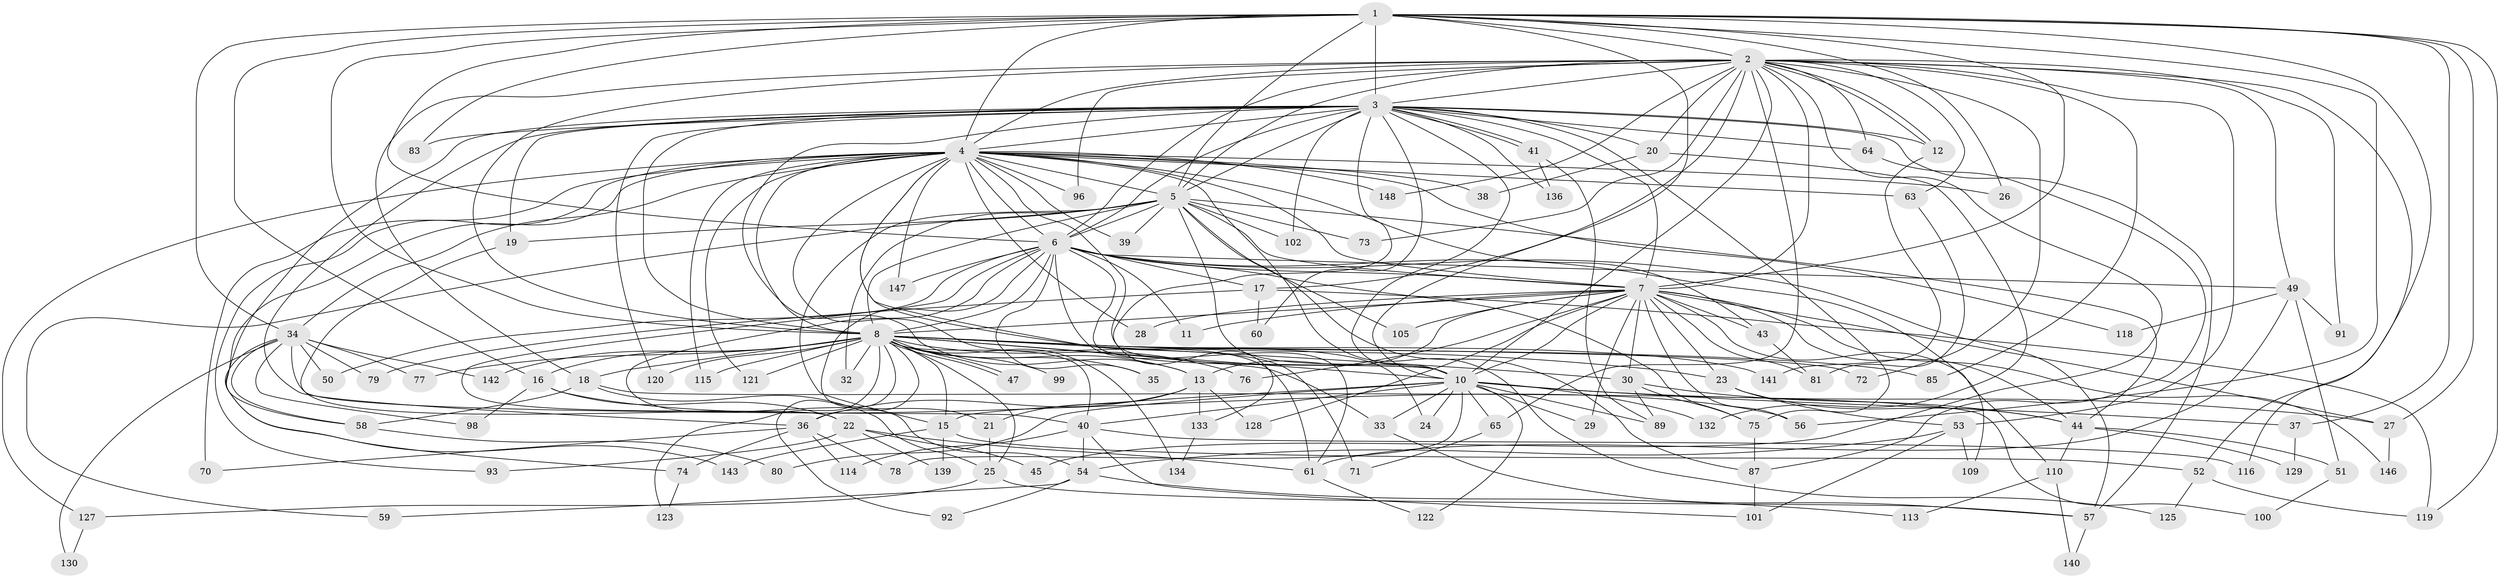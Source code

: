 // original degree distribution, {19: 0.006711409395973154, 28: 0.006711409395973154, 27: 0.006711409395973154, 34: 0.006711409395973154, 20: 0.006711409395973154, 24: 0.013422818791946308, 32: 0.006711409395973154, 18: 0.006711409395973154, 21: 0.006711409395973154, 3: 0.1610738255033557, 4: 0.09395973154362416, 7: 0.026845637583892617, 8: 0.006711409395973154, 5: 0.06040268456375839, 6: 0.013422818791946308, 2: 0.5637583892617449, 10: 0.006711409395973154}
// Generated by graph-tools (version 1.1) at 2025/11/02/27/25 16:11:01]
// undirected, 112 vertices, 264 edges
graph export_dot {
graph [start="1"]
  node [color=gray90,style=filled];
  1 [super="+124"];
  2 [super="+55"];
  3 [super="+104"];
  4 [super="+137"];
  5 [super="+97"];
  6 [super="+48"];
  7 [super="+14"];
  8 [super="+9"];
  10 [super="+31"];
  11 [super="+103"];
  12 [super="+145"];
  13 [super="+67"];
  15 [super="+68"];
  16;
  17;
  18;
  19 [super="+42"];
  20;
  21;
  22 [super="+86"];
  23 [super="+94"];
  24;
  25 [super="+111"];
  26;
  27 [super="+112"];
  28 [super="+62"];
  29;
  30 [super="+108"];
  32;
  33 [super="+138"];
  34 [super="+90"];
  35;
  36 [super="+106"];
  37 [super="+84"];
  38 [super="+66"];
  39;
  40 [super="+46"];
  41 [super="+107"];
  43 [super="+117"];
  44 [super="+82"];
  45;
  47;
  49 [super="+88"];
  50;
  51;
  52;
  53;
  54 [super="+149"];
  56 [super="+126"];
  57;
  58;
  59;
  60;
  61 [super="+69"];
  63;
  64;
  65;
  70;
  71 [super="+95"];
  72;
  73;
  74;
  75;
  76;
  77;
  78;
  79;
  80;
  81;
  83;
  85;
  87 [super="+131"];
  89;
  91;
  92;
  93;
  96;
  98;
  99;
  100;
  101 [super="+144"];
  102;
  105;
  109;
  110;
  113;
  114;
  115;
  116;
  118;
  119 [super="+135"];
  120;
  121;
  122;
  123;
  125;
  127;
  128;
  129;
  130;
  132;
  133;
  134;
  136;
  139;
  140;
  141;
  142;
  143;
  146;
  147;
  148;
  1 -- 2;
  1 -- 3;
  1 -- 4;
  1 -- 5;
  1 -- 6 [weight=2];
  1 -- 7;
  1 -- 8 [weight=2];
  1 -- 10;
  1 -- 16;
  1 -- 26;
  1 -- 34;
  1 -- 37;
  1 -- 83;
  1 -- 116;
  1 -- 119;
  1 -- 56;
  1 -- 27;
  2 -- 3;
  2 -- 4;
  2 -- 5;
  2 -- 6;
  2 -- 7;
  2 -- 8 [weight=3];
  2 -- 10;
  2 -- 12;
  2 -- 12;
  2 -- 17;
  2 -- 18;
  2 -- 20;
  2 -- 45;
  2 -- 49;
  2 -- 52;
  2 -- 53;
  2 -- 63;
  2 -- 64;
  2 -- 65;
  2 -- 72;
  2 -- 73;
  2 -- 85;
  2 -- 91;
  2 -- 96;
  2 -- 148;
  3 -- 4;
  3 -- 5;
  3 -- 6;
  3 -- 7 [weight=2];
  3 -- 8 [weight=2];
  3 -- 10;
  3 -- 13;
  3 -- 19;
  3 -- 20;
  3 -- 41;
  3 -- 41;
  3 -- 58;
  3 -- 60;
  3 -- 64;
  3 -- 75;
  3 -- 83;
  3 -- 102;
  3 -- 120;
  3 -- 133;
  3 -- 136;
  3 -- 36;
  3 -- 57;
  3 -- 12;
  4 -- 5;
  4 -- 6;
  4 -- 7;
  4 -- 8 [weight=3];
  4 -- 10;
  4 -- 24;
  4 -- 26;
  4 -- 28 [weight=2];
  4 -- 34;
  4 -- 38 [weight=2];
  4 -- 39;
  4 -- 43;
  4 -- 61;
  4 -- 63;
  4 -- 70;
  4 -- 71 [weight=2];
  4 -- 93;
  4 -- 96;
  4 -- 115;
  4 -- 118;
  4 -- 121;
  4 -- 125;
  4 -- 127;
  4 -- 143;
  4 -- 147;
  4 -- 148;
  5 -- 6;
  5 -- 7;
  5 -- 8 [weight=2];
  5 -- 10;
  5 -- 19 [weight=2];
  5 -- 32;
  5 -- 39;
  5 -- 59;
  5 -- 73;
  5 -- 87;
  5 -- 102;
  5 -- 105;
  5 -- 15;
  5 -- 44;
  6 -- 7;
  6 -- 8 [weight=3];
  6 -- 10;
  6 -- 11 [weight=2];
  6 -- 17;
  6 -- 21;
  6 -- 22;
  6 -- 35;
  6 -- 49;
  6 -- 50;
  6 -- 54;
  6 -- 57;
  6 -- 75;
  6 -- 109;
  6 -- 147;
  6 -- 61;
  7 -- 8 [weight=2];
  7 -- 10;
  7 -- 11;
  7 -- 23;
  7 -- 27;
  7 -- 28;
  7 -- 29;
  7 -- 30;
  7 -- 43;
  7 -- 44;
  7 -- 56;
  7 -- 76;
  7 -- 81;
  7 -- 110;
  7 -- 146;
  7 -- 128;
  7 -- 105;
  7 -- 13;
  8 -- 10 [weight=3];
  8 -- 13;
  8 -- 15;
  8 -- 16;
  8 -- 18;
  8 -- 25;
  8 -- 30;
  8 -- 32;
  8 -- 35;
  8 -- 47;
  8 -- 47;
  8 -- 72;
  8 -- 76;
  8 -- 92;
  8 -- 99 [weight=2];
  8 -- 115;
  8 -- 120;
  8 -- 123;
  8 -- 134;
  8 -- 141;
  8 -- 142;
  8 -- 33;
  8 -- 36;
  8 -- 77;
  8 -- 85;
  8 -- 23;
  8 -- 121;
  8 -- 40;
  10 -- 15;
  10 -- 24;
  10 -- 27;
  10 -- 29;
  10 -- 33;
  10 -- 37;
  10 -- 40;
  10 -- 65;
  10 -- 78;
  10 -- 89;
  10 -- 122;
  10 -- 80;
  10 -- 132;
  12 -- 141;
  13 -- 21;
  13 -- 36;
  13 -- 128;
  13 -- 133;
  15 -- 52;
  15 -- 139;
  15 -- 143;
  16 -- 56;
  16 -- 98;
  16 -- 22;
  17 -- 60;
  17 -- 79;
  17 -- 119;
  18 -- 25;
  18 -- 58;
  18 -- 100;
  19 -- 22;
  20 -- 38;
  20 -- 132;
  21 -- 25;
  22 -- 45;
  22 -- 61;
  22 -- 93;
  22 -- 139;
  23 -- 53;
  23 -- 44;
  25 -- 57;
  25 -- 127;
  27 -- 146;
  30 -- 44;
  30 -- 89;
  30 -- 75;
  33 -- 57;
  34 -- 40;
  34 -- 50;
  34 -- 74;
  34 -- 77;
  34 -- 79;
  34 -- 130;
  34 -- 142;
  34 -- 58;
  34 -- 98;
  36 -- 70;
  36 -- 74;
  36 -- 78;
  36 -- 114;
  37 -- 129;
  40 -- 54;
  40 -- 101;
  40 -- 114;
  40 -- 116;
  41 -- 136;
  41 -- 89;
  43 -- 81;
  44 -- 51;
  44 -- 110;
  44 -- 129;
  49 -- 51;
  49 -- 118;
  49 -- 91;
  49 -- 61;
  51 -- 100;
  52 -- 119;
  52 -- 125;
  53 -- 101;
  53 -- 109;
  53 -- 54;
  54 -- 59;
  54 -- 92;
  54 -- 113;
  57 -- 140;
  58 -- 80;
  61 -- 122;
  63 -- 81;
  64 -- 87;
  65 -- 71;
  74 -- 123;
  75 -- 87;
  87 -- 101;
  110 -- 113;
  110 -- 140;
  127 -- 130;
  133 -- 134;
}
